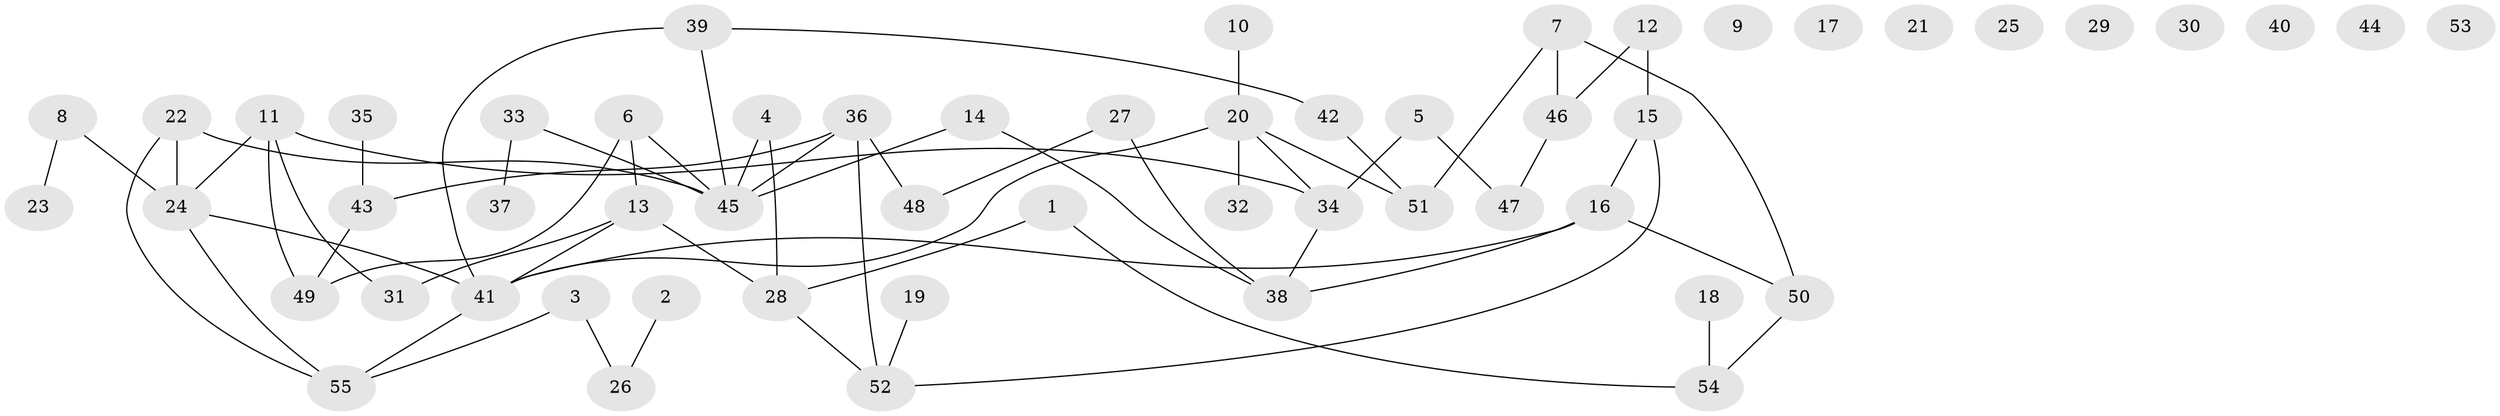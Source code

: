// Generated by graph-tools (version 1.1) at 2025/49/03/09/25 03:49:04]
// undirected, 55 vertices, 64 edges
graph export_dot {
graph [start="1"]
  node [color=gray90,style=filled];
  1;
  2;
  3;
  4;
  5;
  6;
  7;
  8;
  9;
  10;
  11;
  12;
  13;
  14;
  15;
  16;
  17;
  18;
  19;
  20;
  21;
  22;
  23;
  24;
  25;
  26;
  27;
  28;
  29;
  30;
  31;
  32;
  33;
  34;
  35;
  36;
  37;
  38;
  39;
  40;
  41;
  42;
  43;
  44;
  45;
  46;
  47;
  48;
  49;
  50;
  51;
  52;
  53;
  54;
  55;
  1 -- 28;
  1 -- 54;
  2 -- 26;
  3 -- 26;
  3 -- 55;
  4 -- 28;
  4 -- 45;
  5 -- 34;
  5 -- 47;
  6 -- 13;
  6 -- 45;
  6 -- 49;
  7 -- 46;
  7 -- 50;
  7 -- 51;
  8 -- 23;
  8 -- 24;
  10 -- 20;
  11 -- 24;
  11 -- 31;
  11 -- 34;
  11 -- 49;
  12 -- 15;
  12 -- 46;
  13 -- 28;
  13 -- 31;
  13 -- 41;
  14 -- 38;
  14 -- 45;
  15 -- 16;
  15 -- 52;
  16 -- 38;
  16 -- 41;
  16 -- 50;
  18 -- 54;
  19 -- 52;
  20 -- 32;
  20 -- 34;
  20 -- 41;
  20 -- 51;
  22 -- 24;
  22 -- 45;
  22 -- 55;
  24 -- 41;
  24 -- 55;
  27 -- 38;
  27 -- 48;
  28 -- 52;
  33 -- 37;
  33 -- 45;
  34 -- 38;
  35 -- 43;
  36 -- 43;
  36 -- 45;
  36 -- 48;
  36 -- 52;
  39 -- 41;
  39 -- 42;
  39 -- 45;
  41 -- 55;
  42 -- 51;
  43 -- 49;
  46 -- 47;
  50 -- 54;
}
